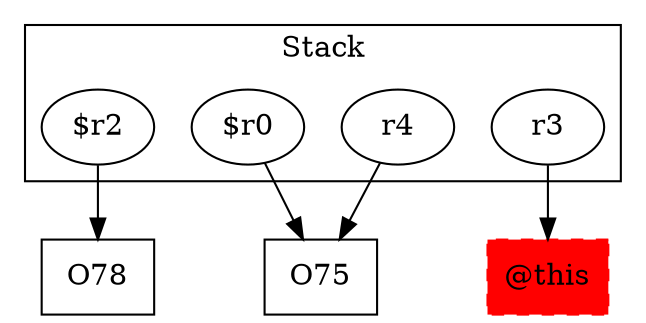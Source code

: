 digraph sample {
  rankDir="LR";
  subgraph cluster_0 {
    label="Stack"
    "$r2"; "$r0"; "r3"; "r4"; 
  }
  "$r2" -> { O78[shape=box]};
  "$r0" -> { O75[shape=box]};
  "r3" -> { "@this"[shape=box]};
  "r4" -> { O75[shape=box]};
  "@this"[shape=box, style="filled,dashed"];
  "@this"[color="red"];
}
